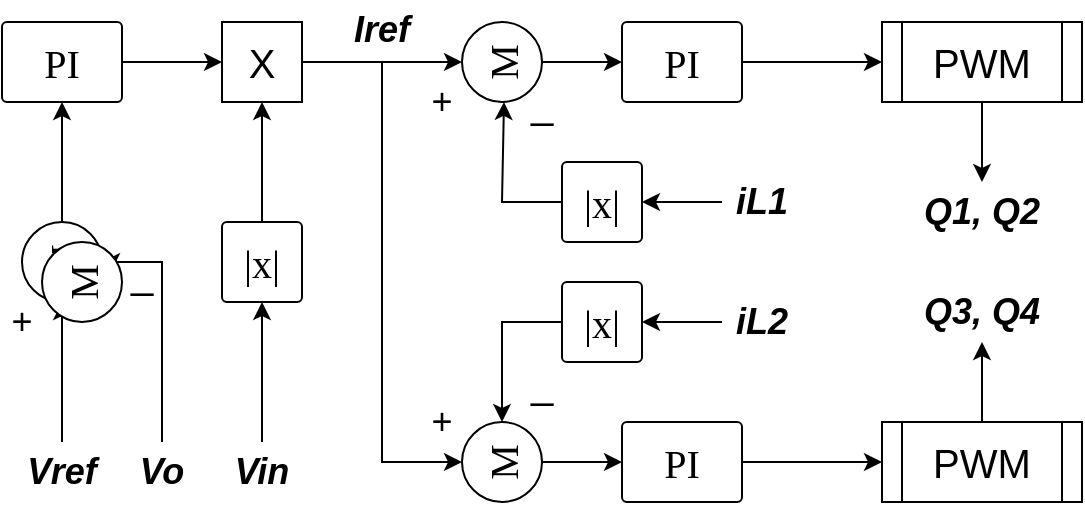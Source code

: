 <mxfile version="20.3.0" type="device"><diagram id="W70972inQdbn3EJ2LXBJ" name="Page-1"><mxGraphModel dx="610" dy="387" grid="0" gridSize="10" guides="1" tooltips="1" connect="1" arrows="1" fold="1" page="1" pageScale="1" pageWidth="827" pageHeight="1169" math="0" shadow="0"><root><mxCell id="0"/><mxCell id="1" parent="0"/><mxCell id="4IwRffdl9jl11BxnczS6-70" value="" style="edgeStyle=orthogonalEdgeStyle;rounded=0;orthogonalLoop=1;jettySize=auto;html=1;fontFamily=Helvetica;fontSize=20;" parent="1" source="4IwRffdl9jl11BxnczS6-4" target="4IwRffdl9jl11BxnczS6-11" edge="1"><mxGeometry relative="1" as="geometry"/></mxCell><mxCell id="4IwRffdl9jl11BxnczS6-4" value="&lt;font style=&quot;font-size: 20px;&quot;&gt;M&lt;/font&gt;" style="ellipse;whiteSpace=wrap;html=1;aspect=fixed;fontFamily=Verdana;rotation=-90;" parent="1" vertex="1"><mxGeometry x="130" y="460" width="40" height="40" as="geometry"/></mxCell><mxCell id="4IwRffdl9jl11BxnczS6-6" value="&lt;font style=&quot;font-size: 18px;&quot;&gt;+&lt;/font&gt;" style="text;html=1;strokeColor=none;fillColor=none;align=center;verticalAlign=middle;whiteSpace=wrap;rounded=0;" parent="1" vertex="1"><mxGeometry x="120" y="500" width="20" height="20" as="geometry"/></mxCell><mxCell id="4IwRffdl9jl11BxnczS6-10" value="&lt;font style=&quot;font-size: 20px;&quot;&gt;_&lt;/font&gt;" style="text;html=1;strokeColor=none;fillColor=none;align=center;verticalAlign=middle;whiteSpace=wrap;rounded=0;" parent="1" vertex="1"><mxGeometry x="180" y="475" width="20" height="20" as="geometry"/></mxCell><mxCell id="4IwRffdl9jl11BxnczS6-22" value="" style="edgeStyle=orthogonalEdgeStyle;rounded=0;orthogonalLoop=1;jettySize=auto;html=1;fontFamily=Helvetica;fontSize=20;" parent="1" source="4IwRffdl9jl11BxnczS6-11" target="4IwRffdl9jl11BxnczS6-20" edge="1"><mxGeometry relative="1" as="geometry"/></mxCell><mxCell id="4IwRffdl9jl11BxnczS6-11" value="PI" style="rounded=1;whiteSpace=wrap;html=1;fontFamily=Verdana;fontSize=20;fillColor=none;arcSize=6;" parent="1" vertex="1"><mxGeometry x="120" y="360" width="60" height="40" as="geometry"/></mxCell><mxCell id="4IwRffdl9jl11BxnczS6-23" value="" style="edgeStyle=orthogonalEdgeStyle;rounded=0;orthogonalLoop=1;jettySize=auto;html=1;fontFamily=Helvetica;fontSize=20;" parent="1" source="4IwRffdl9jl11BxnczS6-15" target="4IwRffdl9jl11BxnczS6-20" edge="1"><mxGeometry relative="1" as="geometry"/></mxCell><mxCell id="4IwRffdl9jl11BxnczS6-15" value="|x|" style="rounded=1;whiteSpace=wrap;html=1;fontFamily=Verdana;fontSize=20;fillColor=none;arcSize=6;" parent="1" vertex="1"><mxGeometry x="230" y="460" width="40" height="40" as="geometry"/></mxCell><mxCell id="4IwRffdl9jl11BxnczS6-54" style="edgeStyle=orthogonalEdgeStyle;rounded=0;orthogonalLoop=1;jettySize=auto;html=1;entryX=0.5;entryY=0;entryDx=0;entryDy=0;fontFamily=Helvetica;fontSize=20;" parent="1" source="4IwRffdl9jl11BxnczS6-20" target="4IwRffdl9jl11BxnczS6-24" edge="1"><mxGeometry relative="1" as="geometry"/></mxCell><mxCell id="4IwRffdl9jl11BxnczS6-76" style="edgeStyle=orthogonalEdgeStyle;rounded=0;orthogonalLoop=1;jettySize=auto;html=1;entryX=0.5;entryY=0;entryDx=0;entryDy=0;fontFamily=Helvetica;fontSize=20;" parent="1" source="4IwRffdl9jl11BxnczS6-20" target="4IwRffdl9jl11BxnczS6-25" edge="1"><mxGeometry relative="1" as="geometry"/></mxCell><mxCell id="4IwRffdl9jl11BxnczS6-20" value="X" style="rounded=0;whiteSpace=wrap;html=1;fontFamily=Helvetica;fontSize=20;fillColor=none;" parent="1" vertex="1"><mxGeometry x="230" y="360" width="40" height="40" as="geometry"/></mxCell><mxCell id="4IwRffdl9jl11BxnczS6-44" value="" style="edgeStyle=orthogonalEdgeStyle;rounded=0;orthogonalLoop=1;jettySize=auto;html=1;fontFamily=Helvetica;fontSize=20;" parent="1" source="4IwRffdl9jl11BxnczS6-24" target="4IwRffdl9jl11BxnczS6-43" edge="1"><mxGeometry relative="1" as="geometry"/></mxCell><mxCell id="4IwRffdl9jl11BxnczS6-24" value="&lt;font style=&quot;font-size: 20px;&quot;&gt;M&lt;/font&gt;" style="ellipse;whiteSpace=wrap;html=1;aspect=fixed;fontFamily=Verdana;rotation=-90;" parent="1" vertex="1"><mxGeometry x="350" y="360" width="40" height="40" as="geometry"/></mxCell><mxCell id="4IwRffdl9jl11BxnczS6-46" value="" style="edgeStyle=orthogonalEdgeStyle;rounded=0;orthogonalLoop=1;jettySize=auto;html=1;fontFamily=Helvetica;fontSize=20;" parent="1" source="4IwRffdl9jl11BxnczS6-25" target="4IwRffdl9jl11BxnczS6-45" edge="1"><mxGeometry relative="1" as="geometry"/></mxCell><mxCell id="4IwRffdl9jl11BxnczS6-25" value="&lt;font style=&quot;font-size: 20px;&quot;&gt;M&lt;/font&gt;" style="ellipse;whiteSpace=wrap;html=1;aspect=fixed;fontFamily=Verdana;rotation=-90;" parent="1" vertex="1"><mxGeometry x="350" y="560" width="40" height="40" as="geometry"/></mxCell><mxCell id="4IwRffdl9jl11BxnczS6-36" value="" style="edgeStyle=orthogonalEdgeStyle;rounded=0;orthogonalLoop=1;jettySize=auto;html=1;fontFamily=Helvetica;fontSize=20;" parent="1" source="4IwRffdl9jl11BxnczS6-27" target="4IwRffdl9jl11BxnczS6-24" edge="1"><mxGeometry relative="1" as="geometry"/></mxCell><mxCell id="4IwRffdl9jl11BxnczS6-27" value="|x|" style="rounded=1;whiteSpace=wrap;html=1;fontFamily=Verdana;fontSize=20;fillColor=none;arcSize=6;" parent="1" vertex="1"><mxGeometry x="400" y="430" width="40" height="40" as="geometry"/></mxCell><mxCell id="4IwRffdl9jl11BxnczS6-61" value="" style="edgeStyle=orthogonalEdgeStyle;rounded=0;orthogonalLoop=1;jettySize=auto;html=1;fontFamily=Helvetica;fontSize=20;" parent="1" source="4IwRffdl9jl11BxnczS6-29" target="4IwRffdl9jl11BxnczS6-27" edge="1"><mxGeometry relative="1" as="geometry"/></mxCell><mxCell id="4IwRffdl9jl11BxnczS6-29" value="&lt;span style=&quot;font-size: 18px;&quot;&gt;&lt;i&gt;&lt;b&gt;iL1&lt;/b&gt;&lt;/i&gt;&lt;/span&gt;" style="text;html=1;strokeColor=none;fillColor=none;align=center;verticalAlign=middle;whiteSpace=wrap;rounded=0;" parent="1" vertex="1"><mxGeometry x="480" y="435" width="40" height="30" as="geometry"/></mxCell><mxCell id="4IwRffdl9jl11BxnczS6-74" style="edgeStyle=orthogonalEdgeStyle;rounded=0;orthogonalLoop=1;jettySize=auto;html=1;fontFamily=Helvetica;fontSize=20;" parent="1" source="4IwRffdl9jl11BxnczS6-30" target="4IwRffdl9jl11BxnczS6-25" edge="1"><mxGeometry relative="1" as="geometry"/></mxCell><mxCell id="4IwRffdl9jl11BxnczS6-30" value="|x|" style="rounded=1;whiteSpace=wrap;html=1;fontFamily=Verdana;fontSize=20;fillColor=none;arcSize=6;" parent="1" vertex="1"><mxGeometry x="400" y="490" width="40" height="40" as="geometry"/></mxCell><mxCell id="4IwRffdl9jl11BxnczS6-37" value="&lt;font style=&quot;font-size: 18px;&quot;&gt;+&lt;/font&gt;" style="text;html=1;strokeColor=none;fillColor=none;align=center;verticalAlign=middle;whiteSpace=wrap;rounded=0;" parent="1" vertex="1"><mxGeometry x="330" y="390" width="20" height="20" as="geometry"/></mxCell><mxCell id="4IwRffdl9jl11BxnczS6-38" value="&lt;font style=&quot;font-size: 18px;&quot;&gt;+&lt;/font&gt;" style="text;html=1;strokeColor=none;fillColor=none;align=center;verticalAlign=middle;whiteSpace=wrap;rounded=0;" parent="1" vertex="1"><mxGeometry x="330" y="550" width="20" height="20" as="geometry"/></mxCell><mxCell id="4IwRffdl9jl11BxnczS6-40" value="&lt;font style=&quot;font-size: 20px;&quot;&gt;_&lt;/font&gt;" style="text;html=1;strokeColor=none;fillColor=none;align=center;verticalAlign=middle;whiteSpace=wrap;rounded=0;" parent="1" vertex="1"><mxGeometry x="380" y="390" width="20" height="20" as="geometry"/></mxCell><mxCell id="4IwRffdl9jl11BxnczS6-51" value="" style="edgeStyle=orthogonalEdgeStyle;rounded=0;orthogonalLoop=1;jettySize=auto;html=1;fontFamily=Helvetica;fontSize=20;" parent="1" source="4IwRffdl9jl11BxnczS6-43" target="4IwRffdl9jl11BxnczS6-50" edge="1"><mxGeometry relative="1" as="geometry"/></mxCell><mxCell id="4IwRffdl9jl11BxnczS6-43" value="PI" style="rounded=1;whiteSpace=wrap;html=1;fontFamily=Verdana;fontSize=20;fillColor=none;arcSize=6;" parent="1" vertex="1"><mxGeometry x="430" y="360" width="60" height="40" as="geometry"/></mxCell><mxCell id="4IwRffdl9jl11BxnczS6-53" value="" style="edgeStyle=orthogonalEdgeStyle;rounded=0;orthogonalLoop=1;jettySize=auto;html=1;fontFamily=Helvetica;fontSize=20;" parent="1" source="4IwRffdl9jl11BxnczS6-45" target="4IwRffdl9jl11BxnczS6-52" edge="1"><mxGeometry relative="1" as="geometry"/></mxCell><mxCell id="4IwRffdl9jl11BxnczS6-45" value="PI" style="rounded=1;whiteSpace=wrap;html=1;fontFamily=Verdana;fontSize=20;fillColor=none;arcSize=6;" parent="1" vertex="1"><mxGeometry x="430" y="560" width="60" height="40" as="geometry"/></mxCell><mxCell id="4IwRffdl9jl11BxnczS6-85" value="" style="edgeStyle=orthogonalEdgeStyle;rounded=0;orthogonalLoop=1;jettySize=auto;html=1;fontFamily=Helvetica;fontSize=20;" parent="1" source="4IwRffdl9jl11BxnczS6-50" target="4IwRffdl9jl11BxnczS6-84" edge="1"><mxGeometry relative="1" as="geometry"/></mxCell><mxCell id="4IwRffdl9jl11BxnczS6-50" value="PWM" style="shape=process;whiteSpace=wrap;html=1;backgroundOutline=1;fontFamily=Helvetica;fontSize=20;fillColor=none;" parent="1" vertex="1"><mxGeometry x="560" y="360" width="100" height="40" as="geometry"/></mxCell><mxCell id="4IwRffdl9jl11BxnczS6-87" value="" style="edgeStyle=orthogonalEdgeStyle;rounded=0;orthogonalLoop=1;jettySize=auto;html=1;fontFamily=Helvetica;fontSize=20;" parent="1" source="4IwRffdl9jl11BxnczS6-52" target="4IwRffdl9jl11BxnczS6-86" edge="1"><mxGeometry relative="1" as="geometry"/></mxCell><mxCell id="4IwRffdl9jl11BxnczS6-52" value="PWM" style="shape=process;whiteSpace=wrap;html=1;backgroundOutline=1;fontFamily=Helvetica;fontSize=20;fillColor=none;" parent="1" vertex="1"><mxGeometry x="560" y="560" width="100" height="40" as="geometry"/></mxCell><mxCell id="4IwRffdl9jl11BxnczS6-62" value="" style="edgeStyle=orthogonalEdgeStyle;rounded=0;orthogonalLoop=1;jettySize=auto;html=1;fontFamily=Helvetica;fontSize=20;" parent="1" source="4IwRffdl9jl11BxnczS6-56" target="4IwRffdl9jl11BxnczS6-30" edge="1"><mxGeometry relative="1" as="geometry"/></mxCell><mxCell id="4IwRffdl9jl11BxnczS6-56" value="&lt;span style=&quot;font-size: 18px;&quot;&gt;&lt;i&gt;&lt;b&gt;iL2&lt;/b&gt;&lt;/i&gt;&lt;br&gt;&lt;/span&gt;" style="text;html=1;strokeColor=none;fillColor=none;align=center;verticalAlign=middle;whiteSpace=wrap;rounded=0;" parent="1" vertex="1"><mxGeometry x="480" y="495" width="40" height="30" as="geometry"/></mxCell><mxCell id="4IwRffdl9jl11BxnczS6-59" value="" style="edgeStyle=orthogonalEdgeStyle;rounded=0;orthogonalLoop=1;jettySize=auto;html=1;fontFamily=Helvetica;fontSize=20;" parent="1" source="4IwRffdl9jl11BxnczS6-58" target="4IwRffdl9jl11BxnczS6-15" edge="1"><mxGeometry relative="1" as="geometry"/></mxCell><mxCell id="4IwRffdl9jl11BxnczS6-58" value="&lt;span style=&quot;font-size: 18px;&quot;&gt;&lt;i&gt;&lt;b&gt;Vin&lt;/b&gt;&lt;/i&gt;&lt;/span&gt;" style="text;html=1;strokeColor=none;fillColor=none;align=center;verticalAlign=middle;whiteSpace=wrap;rounded=0;" parent="1" vertex="1"><mxGeometry x="230" y="570" width="40" height="30" as="geometry"/></mxCell><mxCell id="4IwRffdl9jl11BxnczS6-67" style="edgeStyle=orthogonalEdgeStyle;rounded=0;orthogonalLoop=1;jettySize=auto;html=1;entryX=0.5;entryY=1;entryDx=0;entryDy=0;fontFamily=Helvetica;fontSize=20;" parent="1" source="4IwRffdl9jl11BxnczS6-65" target="4IwRffdl9jl11BxnczS6-4" edge="1"><mxGeometry relative="1" as="geometry"><Array as="points"><mxPoint x="200" y="480"/></Array></mxGeometry></mxCell><mxCell id="4IwRffdl9jl11BxnczS6-65" value="&lt;span style=&quot;font-size: 18px;&quot;&gt;&lt;i&gt;&lt;b&gt;Vo&lt;/b&gt;&lt;/i&gt;&lt;/span&gt;" style="text;html=1;strokeColor=none;fillColor=none;align=center;verticalAlign=middle;whiteSpace=wrap;rounded=0;" parent="1" vertex="1"><mxGeometry x="180" y="570" width="40" height="30" as="geometry"/></mxCell><mxCell id="4IwRffdl9jl11BxnczS6-69" style="edgeStyle=orthogonalEdgeStyle;rounded=0;orthogonalLoop=1;jettySize=auto;html=1;entryX=0;entryY=0.5;entryDx=0;entryDy=0;fontFamily=Helvetica;fontSize=20;" parent="1" source="4IwRffdl9jl11BxnczS6-66" target="4IwRffdl9jl11BxnczS6-4" edge="1"><mxGeometry relative="1" as="geometry"/></mxCell><mxCell id="4IwRffdl9jl11BxnczS6-66" value="&lt;span style=&quot;font-size: 18px;&quot;&gt;&lt;i&gt;&lt;b&gt;Vref&lt;/b&gt;&lt;/i&gt;&lt;/span&gt;" style="text;html=1;strokeColor=none;fillColor=none;align=center;verticalAlign=middle;whiteSpace=wrap;rounded=0;" parent="1" vertex="1"><mxGeometry x="130" y="570" width="40" height="30" as="geometry"/></mxCell><mxCell id="4IwRffdl9jl11BxnczS6-75" value="&lt;font style=&quot;font-size: 20px;&quot;&gt;_&lt;/font&gt;" style="text;html=1;strokeColor=none;fillColor=none;align=center;verticalAlign=middle;whiteSpace=wrap;rounded=0;" parent="1" vertex="1"><mxGeometry x="380" y="530" width="20" height="20" as="geometry"/></mxCell><mxCell id="4IwRffdl9jl11BxnczS6-84" value="&lt;span style=&quot;font-size: 18px;&quot;&gt;&lt;i&gt;&lt;b&gt;Q1, Q2&lt;/b&gt;&lt;/i&gt;&lt;/span&gt;" style="text;html=1;strokeColor=none;fillColor=none;align=center;verticalAlign=middle;whiteSpace=wrap;rounded=0;" parent="1" vertex="1"><mxGeometry x="575" y="440" width="70" height="30" as="geometry"/></mxCell><mxCell id="4IwRffdl9jl11BxnczS6-86" value="&lt;span style=&quot;font-size: 18px;&quot;&gt;&lt;i&gt;&lt;b&gt;Q3, Q4&lt;/b&gt;&lt;/i&gt;&lt;/span&gt;" style="text;html=1;strokeColor=none;fillColor=none;align=center;verticalAlign=middle;whiteSpace=wrap;rounded=0;" parent="1" vertex="1"><mxGeometry x="575" y="490" width="70" height="30" as="geometry"/></mxCell><mxCell id="4IwRffdl9jl11BxnczS6-88" value="&lt;span style=&quot;font-size: 18px;&quot;&gt;&lt;b&gt;&lt;i&gt;Iref&lt;/i&gt;&lt;/b&gt;&lt;/span&gt;" style="text;html=1;strokeColor=none;fillColor=none;align=center;verticalAlign=middle;whiteSpace=wrap;rounded=0;" parent="1" vertex="1"><mxGeometry x="290" y="349" width="40" height="30" as="geometry"/></mxCell><mxCell id="_WhDhu5c0YF7rBh9F2I9-1" value="&lt;font style=&quot;font-size: 20px;&quot;&gt;M&lt;/font&gt;" style="ellipse;whiteSpace=wrap;html=1;aspect=fixed;fontFamily=Verdana;rotation=-90;" vertex="1" parent="1"><mxGeometry x="140" y="470" width="40" height="40" as="geometry"/></mxCell></root></mxGraphModel></diagram></mxfile>
